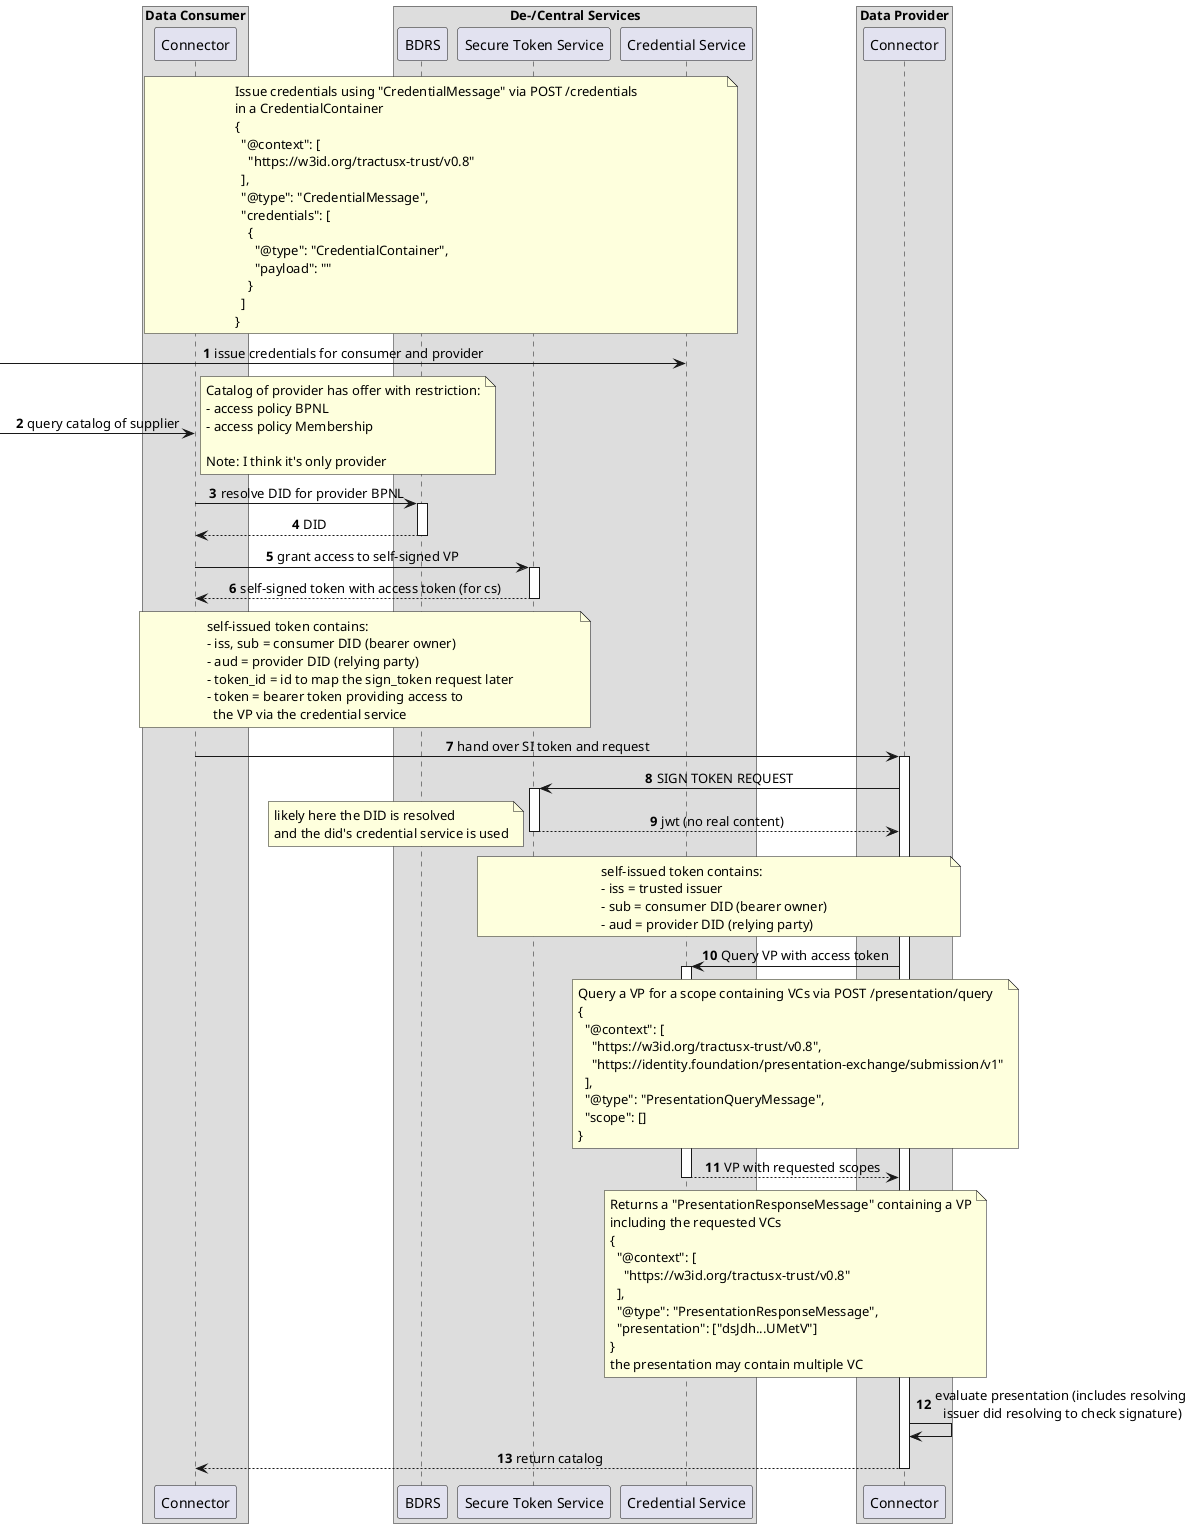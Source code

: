 @startuml
autonumber
skinparam sequenceMessageAlign center

box "Data Consumer"
participant "Connector" as con_cons
end box

box "De-/Central Services"
participant "BDRS" as bdrs
participant "Secure Token Service" as sts
participant "Credential Service" as cs
end box

box "Data Provider"
participant "Connector" as con_prov
end box

note over con_cons, cs
Issue credentials using "CredentialMessage" via POST /credentials
in a CredentialContainer
{
  "@context": [
    "https://w3id.org/tractusx-trust/v0.8"
  ],
  "@type": "CredentialMessage",
  "credentials": [
    {
      "@type": "CredentialContainer",
      "payload": ""
    }
  ]
}
end note
-> cs: issue credentials for consumer and provider
-> con_cons: query catalog of supplier
note right
Catalog of provider has offer with restriction:
- access policy BPNL
- access policy Membership

Note: I think it's only provider
end note

con_cons -> bdrs: resolve DID for provider BPNL
activate bdrs
return DID

con_cons -> sts: grant access to self-signed VP
activate sts
return self-signed token with access token (for cs)
note over con_cons, sts
self-issued token contains:
- iss, sub = consumer DID (bearer owner)
- aud = provider DID (relying party)
- token_id = id to map the sign_token request later
- token = bearer token providing access to
  the VP via the credential service
end note

con_cons -> con_prov: hand over SI token and request
activate con_prov

con_prov -> sts: SIGN TOKEN REQUEST
activate sts
return jwt (no real content)
note over con_prov, sts
self-issued token contains:
- iss = trusted issuer
- sub = consumer DID (bearer owner)
- aud = provider DID (relying party)
end note

note left: likely here the DID is resolved \nand the did's credential service is used

con_prov -> cs: Query VP with access token
activate cs
note over con_prov, cs
Query a VP for a scope containing VCs via POST /presentation/query
{
  "@context": [
    "https://w3id.org/tractusx-trust/v0.8",
    "https://identity.foundation/presentation-exchange/submission/v1"
  ],
  "@type": "PresentationQueryMessage",
  "scope": []
}
end note
return VP with requested scopes
note over con_prov, cs
Returns a "PresentationResponseMessage" containing a VP
including the requested VCs
{
  "@context": [
    "https://w3id.org/tractusx-trust/v0.8"
  ],
  "@type": "PresentationResponseMessage",
  "presentation": ["dsJdh...UMetV"]
}
the presentation may contain multiple VC
end note

con_prov -> con_prov: evaluate presentation (includes resolving \nissuer did resolving to check signature)

con_prov --> con_cons: return catalog
deactivate con_prov

@enduml
